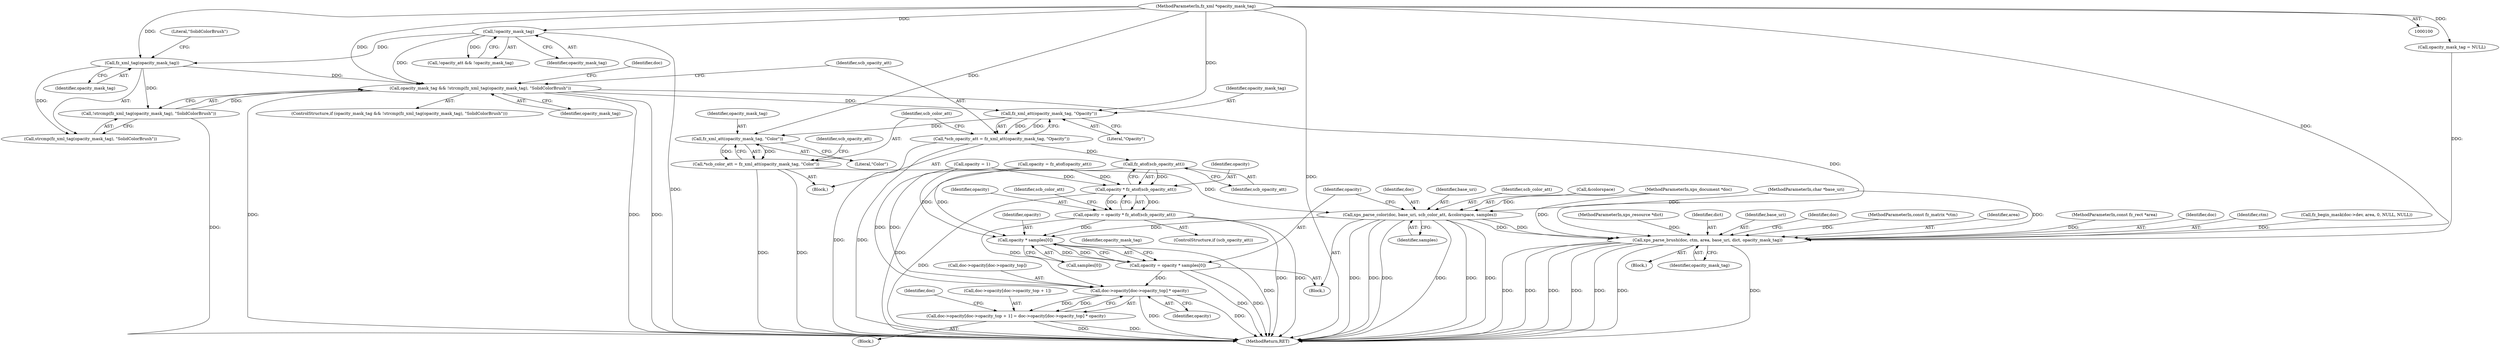 digraph "0_ghostscript_60dabde18d7fe12b19da8b509bdfee9cc886aafc@API" {
"1000127" [label="(Call,opacity_mask_tag && !strcmp(fz_xml_tag(opacity_mask_tag), \"SolidColorBrush\"))"];
"1000131" [label="(Call,fz_xml_tag(opacity_mask_tag))"];
"1000114" [label="(Call,!opacity_mask_tag)"];
"1000107" [label="(MethodParameterIn,fz_xml *opacity_mask_tag)"];
"1000129" [label="(Call,!strcmp(fz_xml_tag(opacity_mask_tag), \"SolidColorBrush\"))"];
"1000138" [label="(Call,fz_xml_att(opacity_mask_tag, \"Opacity\"))"];
"1000136" [label="(Call,*scb_opacity_att = fz_xml_att(opacity_mask_tag, \"Opacity\"))"];
"1000153" [label="(Call,fz_atof(scb_opacity_att))"];
"1000151" [label="(Call,opacity * fz_atof(scb_opacity_att))"];
"1000149" [label="(Call,opacity = opacity * fz_atof(scb_opacity_att))"];
"1000169" [label="(Call,opacity * samples[0])"];
"1000167" [label="(Call,opacity = opacity * samples[0])"];
"1000199" [label="(Call,doc->opacity[doc->opacity_top] * opacity)"];
"1000189" [label="(Call,doc->opacity[doc->opacity_top + 1] = doc->opacity[doc->opacity_top] * opacity)"];
"1000144" [label="(Call,fz_xml_att(opacity_mask_tag, \"Color\"))"];
"1000142" [label="(Call,*scb_color_att = fz_xml_att(opacity_mask_tag, \"Color\"))"];
"1000160" [label="(Call,xps_parse_color(doc, base_uri, scb_color_att, &colorspace, samples))"];
"1000223" [label="(Call,xps_parse_brush(doc, ctm, area, base_uri, dict, opacity_mask_tag))"];
"1000188" [label="(Block,)"];
"1000154" [label="(Identifier,scb_opacity_att)"];
"1000145" [label="(Identifier,opacity_mask_tag)"];
"1000149" [label="(Call,opacity = opacity * fz_atof(scb_opacity_att))"];
"1000166" [label="(Identifier,samples)"];
"1000210" [label="(Identifier,doc)"];
"1000117" [label="(Call,opacity = 1)"];
"1000146" [label="(Literal,\"Color\")"];
"1000142" [label="(Call,*scb_color_att = fz_xml_att(opacity_mask_tag, \"Color\"))"];
"1000137" [label="(Identifier,scb_opacity_att)"];
"1000161" [label="(Identifier,doc)"];
"1000181" [label="(Identifier,doc)"];
"1000175" [label="(Identifier,opacity_mask_tag)"];
"1000162" [label="(Identifier,base_uri)"];
"1000130" [label="(Call,strcmp(fz_xml_tag(opacity_mask_tag), \"SolidColorBrush\"))"];
"1000111" [label="(Call,!opacity_att && !opacity_mask_tag)"];
"1000190" [label="(Call,doc->opacity[doc->opacity_top + 1])"];
"1000140" [label="(Literal,\"Opacity\")"];
"1000148" [label="(Identifier,scb_opacity_att)"];
"1000122" [label="(Call,opacity = fz_atof(opacity_att))"];
"1000168" [label="(Identifier,opacity)"];
"1000144" [label="(Call,fz_xml_att(opacity_mask_tag, \"Color\"))"];
"1000214" [label="(Block,)"];
"1000153" [label="(Call,fz_atof(scb_opacity_att))"];
"1000150" [label="(Identifier,opacity)"];
"1000127" [label="(Call,opacity_mask_tag && !strcmp(fz_xml_tag(opacity_mask_tag), \"SolidColorBrush\"))"];
"1000107" [label="(MethodParameterIn,fz_xml *opacity_mask_tag)"];
"1000151" [label="(Call,opacity * fz_atof(scb_opacity_att))"];
"1000163" [label="(Identifier,scb_color_att)"];
"1000105" [label="(MethodParameterIn,xps_resource *dict)"];
"1000228" [label="(Identifier,dict)"];
"1000171" [label="(Call,samples[0])"];
"1000126" [label="(ControlStructure,if (opacity_mask_tag && !strcmp(fz_xml_tag(opacity_mask_tag), \"SolidColorBrush\")))"];
"1000229" [label="(Identifier,opacity_mask_tag)"];
"1000189" [label="(Call,doc->opacity[doc->opacity_top + 1] = doc->opacity[doc->opacity_top] * opacity)"];
"1000227" [label="(Identifier,base_uri)"];
"1000232" [label="(Identifier,doc)"];
"1000160" [label="(Call,xps_parse_color(doc, base_uri, scb_color_att, &colorspace, samples))"];
"1000207" [label="(Identifier,opacity)"];
"1000101" [label="(MethodParameterIn,xps_document *doc)"];
"1000115" [label="(Identifier,opacity_mask_tag)"];
"1000128" [label="(Identifier,opacity_mask_tag)"];
"1000200" [label="(Call,doc->opacity[doc->opacity_top])"];
"1000139" [label="(Identifier,opacity_mask_tag)"];
"1000114" [label="(Call,!opacity_mask_tag)"];
"1000169" [label="(Call,opacity * samples[0])"];
"1000170" [label="(Identifier,opacity)"];
"1000199" [label="(Call,doc->opacity[doc->opacity_top] * opacity)"];
"1000143" [label="(Identifier,scb_color_att)"];
"1000136" [label="(Call,*scb_opacity_att = fz_xml_att(opacity_mask_tag, \"Opacity\"))"];
"1000103" [label="(MethodParameterIn,const fz_rect *area)"];
"1000224" [label="(Identifier,doc)"];
"1000131" [label="(Call,fz_xml_tag(opacity_mask_tag))"];
"1000174" [label="(Call,opacity_mask_tag = NULL)"];
"1000132" [label="(Identifier,opacity_mask_tag)"];
"1000133" [label="(Literal,\"SolidColorBrush\")"];
"1000223" [label="(Call,xps_parse_brush(doc, ctm, area, base_uri, dict, opacity_mask_tag))"];
"1000157" [label="(Block,)"];
"1000225" [label="(Identifier,ctm)"];
"1000215" [label="(Call,fz_begin_mask(doc->dev, area, 0, NULL, NULL))"];
"1000167" [label="(Call,opacity = opacity * samples[0])"];
"1000164" [label="(Call,&colorspace)"];
"1000152" [label="(Identifier,opacity)"];
"1000104" [label="(MethodParameterIn,char *base_uri)"];
"1000134" [label="(Block,)"];
"1000234" [label="(MethodReturn,RET)"];
"1000102" [label="(MethodParameterIn,const fz_matrix *ctm)"];
"1000156" [label="(Identifier,scb_color_att)"];
"1000138" [label="(Call,fz_xml_att(opacity_mask_tag, \"Opacity\"))"];
"1000226" [label="(Identifier,area)"];
"1000147" [label="(ControlStructure,if (scb_opacity_att))"];
"1000129" [label="(Call,!strcmp(fz_xml_tag(opacity_mask_tag), \"SolidColorBrush\"))"];
"1000127" -> "1000126"  [label="AST: "];
"1000127" -> "1000128"  [label="CFG: "];
"1000127" -> "1000129"  [label="CFG: "];
"1000128" -> "1000127"  [label="AST: "];
"1000129" -> "1000127"  [label="AST: "];
"1000137" -> "1000127"  [label="CFG: "];
"1000181" -> "1000127"  [label="CFG: "];
"1000127" -> "1000234"  [label="DDG: "];
"1000127" -> "1000234"  [label="DDG: "];
"1000127" -> "1000234"  [label="DDG: "];
"1000131" -> "1000127"  [label="DDG: "];
"1000114" -> "1000127"  [label="DDG: "];
"1000107" -> "1000127"  [label="DDG: "];
"1000129" -> "1000127"  [label="DDG: "];
"1000127" -> "1000138"  [label="DDG: "];
"1000127" -> "1000223"  [label="DDG: "];
"1000131" -> "1000130"  [label="AST: "];
"1000131" -> "1000132"  [label="CFG: "];
"1000132" -> "1000131"  [label="AST: "];
"1000133" -> "1000131"  [label="CFG: "];
"1000131" -> "1000129"  [label="DDG: "];
"1000131" -> "1000130"  [label="DDG: "];
"1000114" -> "1000131"  [label="DDG: "];
"1000107" -> "1000131"  [label="DDG: "];
"1000114" -> "1000111"  [label="AST: "];
"1000114" -> "1000115"  [label="CFG: "];
"1000115" -> "1000114"  [label="AST: "];
"1000111" -> "1000114"  [label="CFG: "];
"1000114" -> "1000234"  [label="DDG: "];
"1000114" -> "1000111"  [label="DDG: "];
"1000107" -> "1000114"  [label="DDG: "];
"1000107" -> "1000100"  [label="AST: "];
"1000107" -> "1000234"  [label="DDG: "];
"1000107" -> "1000138"  [label="DDG: "];
"1000107" -> "1000144"  [label="DDG: "];
"1000107" -> "1000174"  [label="DDG: "];
"1000107" -> "1000223"  [label="DDG: "];
"1000129" -> "1000130"  [label="CFG: "];
"1000130" -> "1000129"  [label="AST: "];
"1000129" -> "1000234"  [label="DDG: "];
"1000138" -> "1000136"  [label="AST: "];
"1000138" -> "1000140"  [label="CFG: "];
"1000139" -> "1000138"  [label="AST: "];
"1000140" -> "1000138"  [label="AST: "];
"1000136" -> "1000138"  [label="CFG: "];
"1000138" -> "1000136"  [label="DDG: "];
"1000138" -> "1000136"  [label="DDG: "];
"1000138" -> "1000144"  [label="DDG: "];
"1000136" -> "1000134"  [label="AST: "];
"1000137" -> "1000136"  [label="AST: "];
"1000143" -> "1000136"  [label="CFG: "];
"1000136" -> "1000234"  [label="DDG: "];
"1000136" -> "1000234"  [label="DDG: "];
"1000136" -> "1000153"  [label="DDG: "];
"1000153" -> "1000151"  [label="AST: "];
"1000153" -> "1000154"  [label="CFG: "];
"1000154" -> "1000153"  [label="AST: "];
"1000151" -> "1000153"  [label="CFG: "];
"1000153" -> "1000234"  [label="DDG: "];
"1000153" -> "1000151"  [label="DDG: "];
"1000151" -> "1000149"  [label="AST: "];
"1000152" -> "1000151"  [label="AST: "];
"1000149" -> "1000151"  [label="CFG: "];
"1000151" -> "1000234"  [label="DDG: "];
"1000151" -> "1000149"  [label="DDG: "];
"1000151" -> "1000149"  [label="DDG: "];
"1000122" -> "1000151"  [label="DDG: "];
"1000117" -> "1000151"  [label="DDG: "];
"1000149" -> "1000147"  [label="AST: "];
"1000150" -> "1000149"  [label="AST: "];
"1000156" -> "1000149"  [label="CFG: "];
"1000149" -> "1000234"  [label="DDG: "];
"1000149" -> "1000234"  [label="DDG: "];
"1000149" -> "1000169"  [label="DDG: "];
"1000149" -> "1000199"  [label="DDG: "];
"1000169" -> "1000167"  [label="AST: "];
"1000169" -> "1000171"  [label="CFG: "];
"1000170" -> "1000169"  [label="AST: "];
"1000171" -> "1000169"  [label="AST: "];
"1000167" -> "1000169"  [label="CFG: "];
"1000169" -> "1000234"  [label="DDG: "];
"1000169" -> "1000167"  [label="DDG: "];
"1000169" -> "1000167"  [label="DDG: "];
"1000122" -> "1000169"  [label="DDG: "];
"1000117" -> "1000169"  [label="DDG: "];
"1000160" -> "1000169"  [label="DDG: "];
"1000167" -> "1000157"  [label="AST: "];
"1000168" -> "1000167"  [label="AST: "];
"1000175" -> "1000167"  [label="CFG: "];
"1000167" -> "1000234"  [label="DDG: "];
"1000167" -> "1000234"  [label="DDG: "];
"1000167" -> "1000199"  [label="DDG: "];
"1000199" -> "1000189"  [label="AST: "];
"1000199" -> "1000207"  [label="CFG: "];
"1000200" -> "1000199"  [label="AST: "];
"1000207" -> "1000199"  [label="AST: "];
"1000189" -> "1000199"  [label="CFG: "];
"1000199" -> "1000234"  [label="DDG: "];
"1000199" -> "1000234"  [label="DDG: "];
"1000199" -> "1000189"  [label="DDG: "];
"1000199" -> "1000189"  [label="DDG: "];
"1000122" -> "1000199"  [label="DDG: "];
"1000117" -> "1000199"  [label="DDG: "];
"1000189" -> "1000188"  [label="AST: "];
"1000190" -> "1000189"  [label="AST: "];
"1000210" -> "1000189"  [label="CFG: "];
"1000189" -> "1000234"  [label="DDG: "];
"1000189" -> "1000234"  [label="DDG: "];
"1000144" -> "1000142"  [label="AST: "];
"1000144" -> "1000146"  [label="CFG: "];
"1000145" -> "1000144"  [label="AST: "];
"1000146" -> "1000144"  [label="AST: "];
"1000142" -> "1000144"  [label="CFG: "];
"1000144" -> "1000142"  [label="DDG: "];
"1000144" -> "1000142"  [label="DDG: "];
"1000142" -> "1000134"  [label="AST: "];
"1000143" -> "1000142"  [label="AST: "];
"1000148" -> "1000142"  [label="CFG: "];
"1000142" -> "1000234"  [label="DDG: "];
"1000142" -> "1000234"  [label="DDG: "];
"1000142" -> "1000160"  [label="DDG: "];
"1000160" -> "1000157"  [label="AST: "];
"1000160" -> "1000166"  [label="CFG: "];
"1000161" -> "1000160"  [label="AST: "];
"1000162" -> "1000160"  [label="AST: "];
"1000163" -> "1000160"  [label="AST: "];
"1000164" -> "1000160"  [label="AST: "];
"1000166" -> "1000160"  [label="AST: "];
"1000168" -> "1000160"  [label="CFG: "];
"1000160" -> "1000234"  [label="DDG: "];
"1000160" -> "1000234"  [label="DDG: "];
"1000160" -> "1000234"  [label="DDG: "];
"1000160" -> "1000234"  [label="DDG: "];
"1000160" -> "1000234"  [label="DDG: "];
"1000160" -> "1000234"  [label="DDG: "];
"1000101" -> "1000160"  [label="DDG: "];
"1000104" -> "1000160"  [label="DDG: "];
"1000160" -> "1000223"  [label="DDG: "];
"1000160" -> "1000223"  [label="DDG: "];
"1000223" -> "1000214"  [label="AST: "];
"1000223" -> "1000229"  [label="CFG: "];
"1000224" -> "1000223"  [label="AST: "];
"1000225" -> "1000223"  [label="AST: "];
"1000226" -> "1000223"  [label="AST: "];
"1000227" -> "1000223"  [label="AST: "];
"1000228" -> "1000223"  [label="AST: "];
"1000229" -> "1000223"  [label="AST: "];
"1000232" -> "1000223"  [label="CFG: "];
"1000223" -> "1000234"  [label="DDG: "];
"1000223" -> "1000234"  [label="DDG: "];
"1000223" -> "1000234"  [label="DDG: "];
"1000223" -> "1000234"  [label="DDG: "];
"1000223" -> "1000234"  [label="DDG: "];
"1000223" -> "1000234"  [label="DDG: "];
"1000223" -> "1000234"  [label="DDG: "];
"1000101" -> "1000223"  [label="DDG: "];
"1000102" -> "1000223"  [label="DDG: "];
"1000215" -> "1000223"  [label="DDG: "];
"1000103" -> "1000223"  [label="DDG: "];
"1000104" -> "1000223"  [label="DDG: "];
"1000105" -> "1000223"  [label="DDG: "];
"1000174" -> "1000223"  [label="DDG: "];
}

